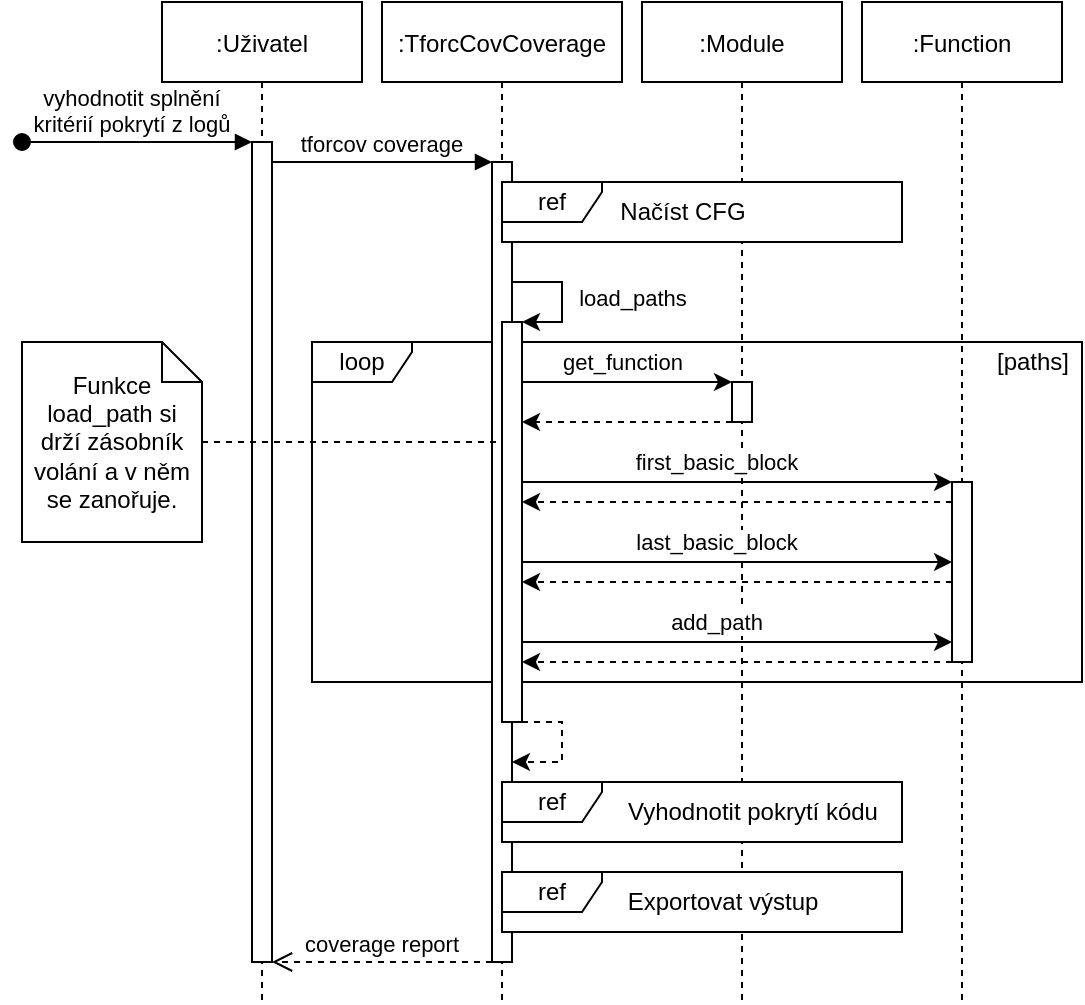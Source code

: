 <mxfile version="16.4.5" type="github">
  <diagram id="kgpKYQtTHZ0yAKxKKP6v" name="Page-1">
    <mxGraphModel dx="677" dy="363" grid="1" gridSize="10" guides="1" tooltips="1" connect="1" arrows="1" fold="1" page="1" pageScale="1" pageWidth="850" pageHeight="1100" math="0" shadow="0">
      <root>
        <mxCell id="0" />
        <mxCell id="1" parent="0" />
        <mxCell id="tN5C8NhHL724sr-eqqmO-39" value="loop" style="shape=umlFrame;whiteSpace=wrap;html=1;width=50;height=20;" parent="1" vertex="1">
          <mxGeometry x="195" y="250" width="385" height="170" as="geometry" />
        </mxCell>
        <mxCell id="tN5C8NhHL724sr-eqqmO-1" value=":Uživatel" style="shape=umlLifeline;perimeter=lifelinePerimeter;container=1;collapsible=0;recursiveResize=0;rounded=0;shadow=0;strokeWidth=1;" parent="1" vertex="1">
          <mxGeometry x="120" y="80" width="100" height="500" as="geometry" />
        </mxCell>
        <mxCell id="tN5C8NhHL724sr-eqqmO-2" value="" style="points=[];perimeter=orthogonalPerimeter;rounded=0;shadow=0;strokeWidth=1;" parent="tN5C8NhHL724sr-eqqmO-1" vertex="1">
          <mxGeometry x="45" y="70" width="10" height="410" as="geometry" />
        </mxCell>
        <mxCell id="tN5C8NhHL724sr-eqqmO-3" value="vyhodnotit splnění&#xa;kritérií pokrytí z logů" style="verticalAlign=bottom;startArrow=oval;endArrow=block;startSize=8;shadow=0;strokeWidth=1;labelBackgroundColor=none;" parent="tN5C8NhHL724sr-eqqmO-1" target="tN5C8NhHL724sr-eqqmO-2" edge="1">
          <mxGeometry x="-0.04" relative="1" as="geometry">
            <mxPoint x="-70" y="70" as="sourcePoint" />
            <mxPoint as="offset" />
          </mxGeometry>
        </mxCell>
        <mxCell id="tN5C8NhHL724sr-eqqmO-4" value=":TforcCovCoverage" style="shape=umlLifeline;perimeter=lifelinePerimeter;container=1;collapsible=0;recursiveResize=0;rounded=0;shadow=0;strokeWidth=1;" parent="1" vertex="1">
          <mxGeometry x="230" y="80" width="120" height="500" as="geometry" />
        </mxCell>
        <mxCell id="tN5C8NhHL724sr-eqqmO-5" value="" style="points=[];perimeter=orthogonalPerimeter;rounded=0;shadow=0;strokeWidth=1;" parent="tN5C8NhHL724sr-eqqmO-4" vertex="1">
          <mxGeometry x="55" y="80" width="10" height="400" as="geometry" />
        </mxCell>
        <mxCell id="tN5C8NhHL724sr-eqqmO-32" value="load_paths" style="edgeStyle=orthogonalEdgeStyle;rounded=0;orthogonalLoop=1;jettySize=auto;html=1;" parent="tN5C8NhHL724sr-eqqmO-4" source="tN5C8NhHL724sr-eqqmO-5" target="tN5C8NhHL724sr-eqqmO-33" edge="1">
          <mxGeometry x="-0.001" y="35" relative="1" as="geometry">
            <mxPoint x="210" y="215" as="targetPoint" />
            <Array as="points">
              <mxPoint x="90" y="140" />
              <mxPoint x="90" y="160" />
            </Array>
            <mxPoint as="offset" />
          </mxGeometry>
        </mxCell>
        <mxCell id="tN5C8NhHL724sr-eqqmO-33" value="" style="points=[];perimeter=orthogonalPerimeter;rounded=0;shadow=0;strokeWidth=1;" parent="tN5C8NhHL724sr-eqqmO-4" vertex="1">
          <mxGeometry x="60" y="160" width="10" height="200" as="geometry" />
        </mxCell>
        <mxCell id="tN5C8NhHL724sr-eqqmO-57" value="" style="edgeStyle=orthogonalEdgeStyle;rounded=0;orthogonalLoop=1;jettySize=auto;html=1;dashed=1;" parent="tN5C8NhHL724sr-eqqmO-4" source="tN5C8NhHL724sr-eqqmO-33" target="tN5C8NhHL724sr-eqqmO-5" edge="1">
          <mxGeometry x="-0.078" y="30" relative="1" as="geometry">
            <Array as="points">
              <mxPoint x="90" y="360" />
              <mxPoint x="90" y="380" />
            </Array>
            <mxPoint as="offset" />
          </mxGeometry>
        </mxCell>
        <mxCell id="tN5C8NhHL724sr-eqqmO-7" value="tforcov coverage" style="verticalAlign=bottom;endArrow=block;entryX=0;entryY=0;shadow=0;strokeWidth=1;" parent="1" source="tN5C8NhHL724sr-eqqmO-2" target="tN5C8NhHL724sr-eqqmO-5" edge="1">
          <mxGeometry relative="1" as="geometry">
            <mxPoint x="275" y="160" as="sourcePoint" />
            <mxPoint as="offset" />
          </mxGeometry>
        </mxCell>
        <mxCell id="tN5C8NhHL724sr-eqqmO-9" value="coverage report" style="verticalAlign=bottom;endArrow=open;dashed=1;endSize=8;shadow=0;strokeWidth=1;" parent="1" source="tN5C8NhHL724sr-eqqmO-5" target="tN5C8NhHL724sr-eqqmO-2" edge="1">
          <mxGeometry relative="1" as="geometry">
            <mxPoint x="185" y="190" as="targetPoint" />
            <mxPoint x="230" y="430" as="sourcePoint" />
            <Array as="points">
              <mxPoint x="240" y="560" />
            </Array>
          </mxGeometry>
        </mxCell>
        <mxCell id="tN5C8NhHL724sr-eqqmO-34" value=":Module" style="shape=umlLifeline;perimeter=lifelinePerimeter;container=1;collapsible=0;recursiveResize=0;rounded=0;shadow=0;strokeWidth=1;" parent="1" vertex="1">
          <mxGeometry x="360" y="80" width="100" height="500" as="geometry" />
        </mxCell>
        <mxCell id="tN5C8NhHL724sr-eqqmO-35" value="" style="points=[];perimeter=orthogonalPerimeter;rounded=0;shadow=0;strokeWidth=1;" parent="tN5C8NhHL724sr-eqqmO-34" vertex="1">
          <mxGeometry x="45" y="190" width="10" height="20" as="geometry" />
        </mxCell>
        <mxCell id="tN5C8NhHL724sr-eqqmO-38" value="get_function" style="edgeStyle=orthogonalEdgeStyle;rounded=0;orthogonalLoop=1;jettySize=auto;html=1;" parent="1" source="tN5C8NhHL724sr-eqqmO-33" target="tN5C8NhHL724sr-eqqmO-35" edge="1">
          <mxGeometry x="-0.048" y="10" relative="1" as="geometry">
            <Array as="points">
              <mxPoint x="360" y="270" />
              <mxPoint x="360" y="270" />
            </Array>
            <mxPoint as="offset" />
          </mxGeometry>
        </mxCell>
        <mxCell id="tN5C8NhHL724sr-eqqmO-40" value=":Function" style="shape=umlLifeline;perimeter=lifelinePerimeter;container=1;collapsible=0;recursiveResize=0;rounded=0;shadow=0;strokeWidth=1;" parent="1" vertex="1">
          <mxGeometry x="470" y="80" width="100" height="500" as="geometry" />
        </mxCell>
        <mxCell id="tN5C8NhHL724sr-eqqmO-41" value="" style="points=[];perimeter=orthogonalPerimeter;rounded=0;shadow=0;strokeWidth=1;" parent="tN5C8NhHL724sr-eqqmO-40" vertex="1">
          <mxGeometry x="45" y="240" width="10" height="90" as="geometry" />
        </mxCell>
        <mxCell id="tN5C8NhHL724sr-eqqmO-45" value="first_basic_block" style="edgeStyle=orthogonalEdgeStyle;rounded=0;orthogonalLoop=1;jettySize=auto;html=1;" parent="1" source="tN5C8NhHL724sr-eqqmO-33" target="tN5C8NhHL724sr-eqqmO-41" edge="1">
          <mxGeometry x="-0.099" y="10" relative="1" as="geometry">
            <Array as="points">
              <mxPoint x="410" y="320" />
              <mxPoint x="410" y="320" />
            </Array>
            <mxPoint as="offset" />
            <mxPoint x="470" y="310" as="targetPoint" />
          </mxGeometry>
        </mxCell>
        <mxCell id="tN5C8NhHL724sr-eqqmO-52" value="" style="edgeStyle=orthogonalEdgeStyle;rounded=0;orthogonalLoop=1;jettySize=auto;html=1;dashed=1;" parent="1" source="tN5C8NhHL724sr-eqqmO-35" target="tN5C8NhHL724sr-eqqmO-33" edge="1">
          <mxGeometry x="0.047" y="-10" relative="1" as="geometry">
            <Array as="points">
              <mxPoint x="380" y="290" />
              <mxPoint x="380" y="290" />
            </Array>
            <mxPoint as="offset" />
          </mxGeometry>
        </mxCell>
        <mxCell id="tN5C8NhHL724sr-eqqmO-53" value="" style="edgeStyle=orthogonalEdgeStyle;rounded=0;orthogonalLoop=1;jettySize=auto;html=1;dashed=1;" parent="1" source="tN5C8NhHL724sr-eqqmO-41" target="tN5C8NhHL724sr-eqqmO-33" edge="1">
          <mxGeometry x="0.1" y="-10" relative="1" as="geometry">
            <Array as="points">
              <mxPoint x="410" y="410" />
              <mxPoint x="410" y="410" />
            </Array>
            <mxPoint as="offset" />
          </mxGeometry>
        </mxCell>
        <mxCell id="fTopDFvXIOGjMvco2JUw-1" value="ref" style="shape=umlFrame;whiteSpace=wrap;html=1;width=50;height=20;swimlaneFillColor=default;" parent="1" vertex="1">
          <mxGeometry x="290" y="170" width="200" height="30" as="geometry" />
        </mxCell>
        <mxCell id="fTopDFvXIOGjMvco2JUw-2" value="ref" style="shape=umlFrame;whiteSpace=wrap;html=1;width=50;height=20;swimlaneFillColor=default;" parent="1" vertex="1">
          <mxGeometry x="290" y="470" width="200" height="30" as="geometry" />
        </mxCell>
        <mxCell id="fTopDFvXIOGjMvco2JUw-3" value="Načíst CFG" style="text;html=1;resizable=0;autosize=1;align=center;verticalAlign=middle;points=[];fillColor=none;strokeColor=none;rounded=0;" parent="1" vertex="1">
          <mxGeometry x="340" y="175" width="80" height="20" as="geometry" />
        </mxCell>
        <mxCell id="fTopDFvXIOGjMvco2JUw-4" value="Vyhodnotit pokrytí kódu" style="text;html=1;resizable=0;autosize=1;align=center;verticalAlign=middle;points=[];fillColor=none;strokeColor=none;rounded=0;" parent="1" vertex="1">
          <mxGeometry x="345" y="475" width="140" height="20" as="geometry" />
        </mxCell>
        <mxCell id="fTopDFvXIOGjMvco2JUw-5" value="[paths]" style="text;html=1;resizable=0;autosize=1;align=center;verticalAlign=middle;points=[];fillColor=none;strokeColor=none;rounded=0;" parent="1" vertex="1">
          <mxGeometry x="530" y="250" width="50" height="20" as="geometry" />
        </mxCell>
        <mxCell id="fTopDFvXIOGjMvco2JUw-8" value="ref" style="shape=umlFrame;whiteSpace=wrap;html=1;width=50;height=20;swimlaneFillColor=default;" parent="1" vertex="1">
          <mxGeometry x="290" y="515" width="200" height="30" as="geometry" />
        </mxCell>
        <mxCell id="fTopDFvXIOGjMvco2JUw-9" value="Exportovat výstup" style="text;html=1;resizable=0;autosize=1;align=center;verticalAlign=middle;points=[];fillColor=none;strokeColor=none;rounded=0;" parent="1" vertex="1">
          <mxGeometry x="345" y="520" width="110" height="20" as="geometry" />
        </mxCell>
        <mxCell id="CTaYLjRLzFKWB5n-grwb-1" value="" style="edgeStyle=orthogonalEdgeStyle;rounded=0;orthogonalLoop=1;jettySize=auto;html=1;dashed=1;" edge="1" parent="1" source="tN5C8NhHL724sr-eqqmO-41" target="tN5C8NhHL724sr-eqqmO-33">
          <mxGeometry x="0.1" y="-10" relative="1" as="geometry">
            <Array as="points">
              <mxPoint x="410" y="370" />
              <mxPoint x="410" y="370" />
            </Array>
            <mxPoint as="offset" />
            <mxPoint x="525" y="420" as="sourcePoint" />
            <mxPoint x="310" y="420" as="targetPoint" />
          </mxGeometry>
        </mxCell>
        <mxCell id="CTaYLjRLzFKWB5n-grwb-2" value="last_basic_block" style="edgeStyle=orthogonalEdgeStyle;rounded=0;orthogonalLoop=1;jettySize=auto;html=1;" edge="1" parent="1" source="tN5C8NhHL724sr-eqqmO-33" target="tN5C8NhHL724sr-eqqmO-41">
          <mxGeometry x="-0.099" y="10" relative="1" as="geometry">
            <Array as="points">
              <mxPoint x="410" y="360" />
              <mxPoint x="410" y="360" />
            </Array>
            <mxPoint as="offset" />
            <mxPoint x="310" y="320" as="sourcePoint" />
            <mxPoint x="525" y="320" as="targetPoint" />
          </mxGeometry>
        </mxCell>
        <mxCell id="CTaYLjRLzFKWB5n-grwb-3" value="add_path" style="edgeStyle=orthogonalEdgeStyle;rounded=0;orthogonalLoop=1;jettySize=auto;html=1;" edge="1" parent="1" source="tN5C8NhHL724sr-eqqmO-33" target="tN5C8NhHL724sr-eqqmO-41">
          <mxGeometry x="-0.099" y="10" relative="1" as="geometry">
            <Array as="points">
              <mxPoint x="410" y="400" />
              <mxPoint x="410" y="400" />
            </Array>
            <mxPoint as="offset" />
            <mxPoint x="320" y="330" as="sourcePoint" />
            <mxPoint x="535" y="330" as="targetPoint" />
          </mxGeometry>
        </mxCell>
        <mxCell id="CTaYLjRLzFKWB5n-grwb-4" value="" style="edgeStyle=orthogonalEdgeStyle;rounded=0;orthogonalLoop=1;jettySize=auto;html=1;dashed=1;" edge="1" parent="1" source="tN5C8NhHL724sr-eqqmO-41" target="tN5C8NhHL724sr-eqqmO-33">
          <mxGeometry x="0.1" y="-10" relative="1" as="geometry">
            <Array as="points">
              <mxPoint x="410" y="330" />
              <mxPoint x="410" y="330" />
            </Array>
            <mxPoint as="offset" />
            <mxPoint x="525" y="370" as="sourcePoint" />
            <mxPoint x="310" y="370" as="targetPoint" />
          </mxGeometry>
        </mxCell>
        <mxCell id="CTaYLjRLzFKWB5n-grwb-5" value="Funkce load_path si drží zásobník volání a v něm se zanořuje." style="shape=note;size=20;whiteSpace=wrap;html=1;" vertex="1" parent="1">
          <mxGeometry x="50" y="250" width="90" height="100" as="geometry" />
        </mxCell>
        <mxCell id="CTaYLjRLzFKWB5n-grwb-6" value="" style="endArrow=none;dashed=1;html=1;rounded=0;" edge="1" parent="1" source="CTaYLjRLzFKWB5n-grwb-5" target="tN5C8NhHL724sr-eqqmO-33">
          <mxGeometry width="50" height="50" relative="1" as="geometry">
            <mxPoint x="230" y="290" as="sourcePoint" />
            <mxPoint x="280" y="240" as="targetPoint" />
          </mxGeometry>
        </mxCell>
      </root>
    </mxGraphModel>
  </diagram>
</mxfile>
